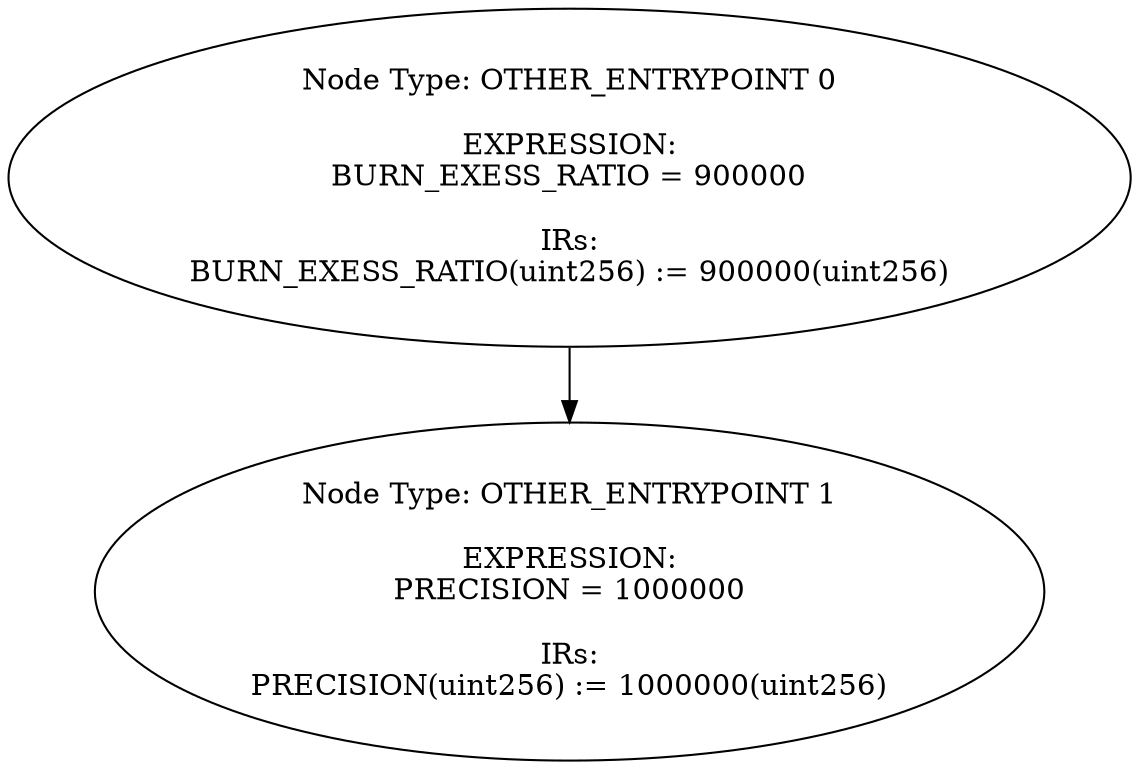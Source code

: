 digraph{
0[label="Node Type: OTHER_ENTRYPOINT 0

EXPRESSION:
BURN_EXESS_RATIO = 900000

IRs:
BURN_EXESS_RATIO(uint256) := 900000(uint256)"];
0->1;
1[label="Node Type: OTHER_ENTRYPOINT 1

EXPRESSION:
PRECISION = 1000000

IRs:
PRECISION(uint256) := 1000000(uint256)"];
}
